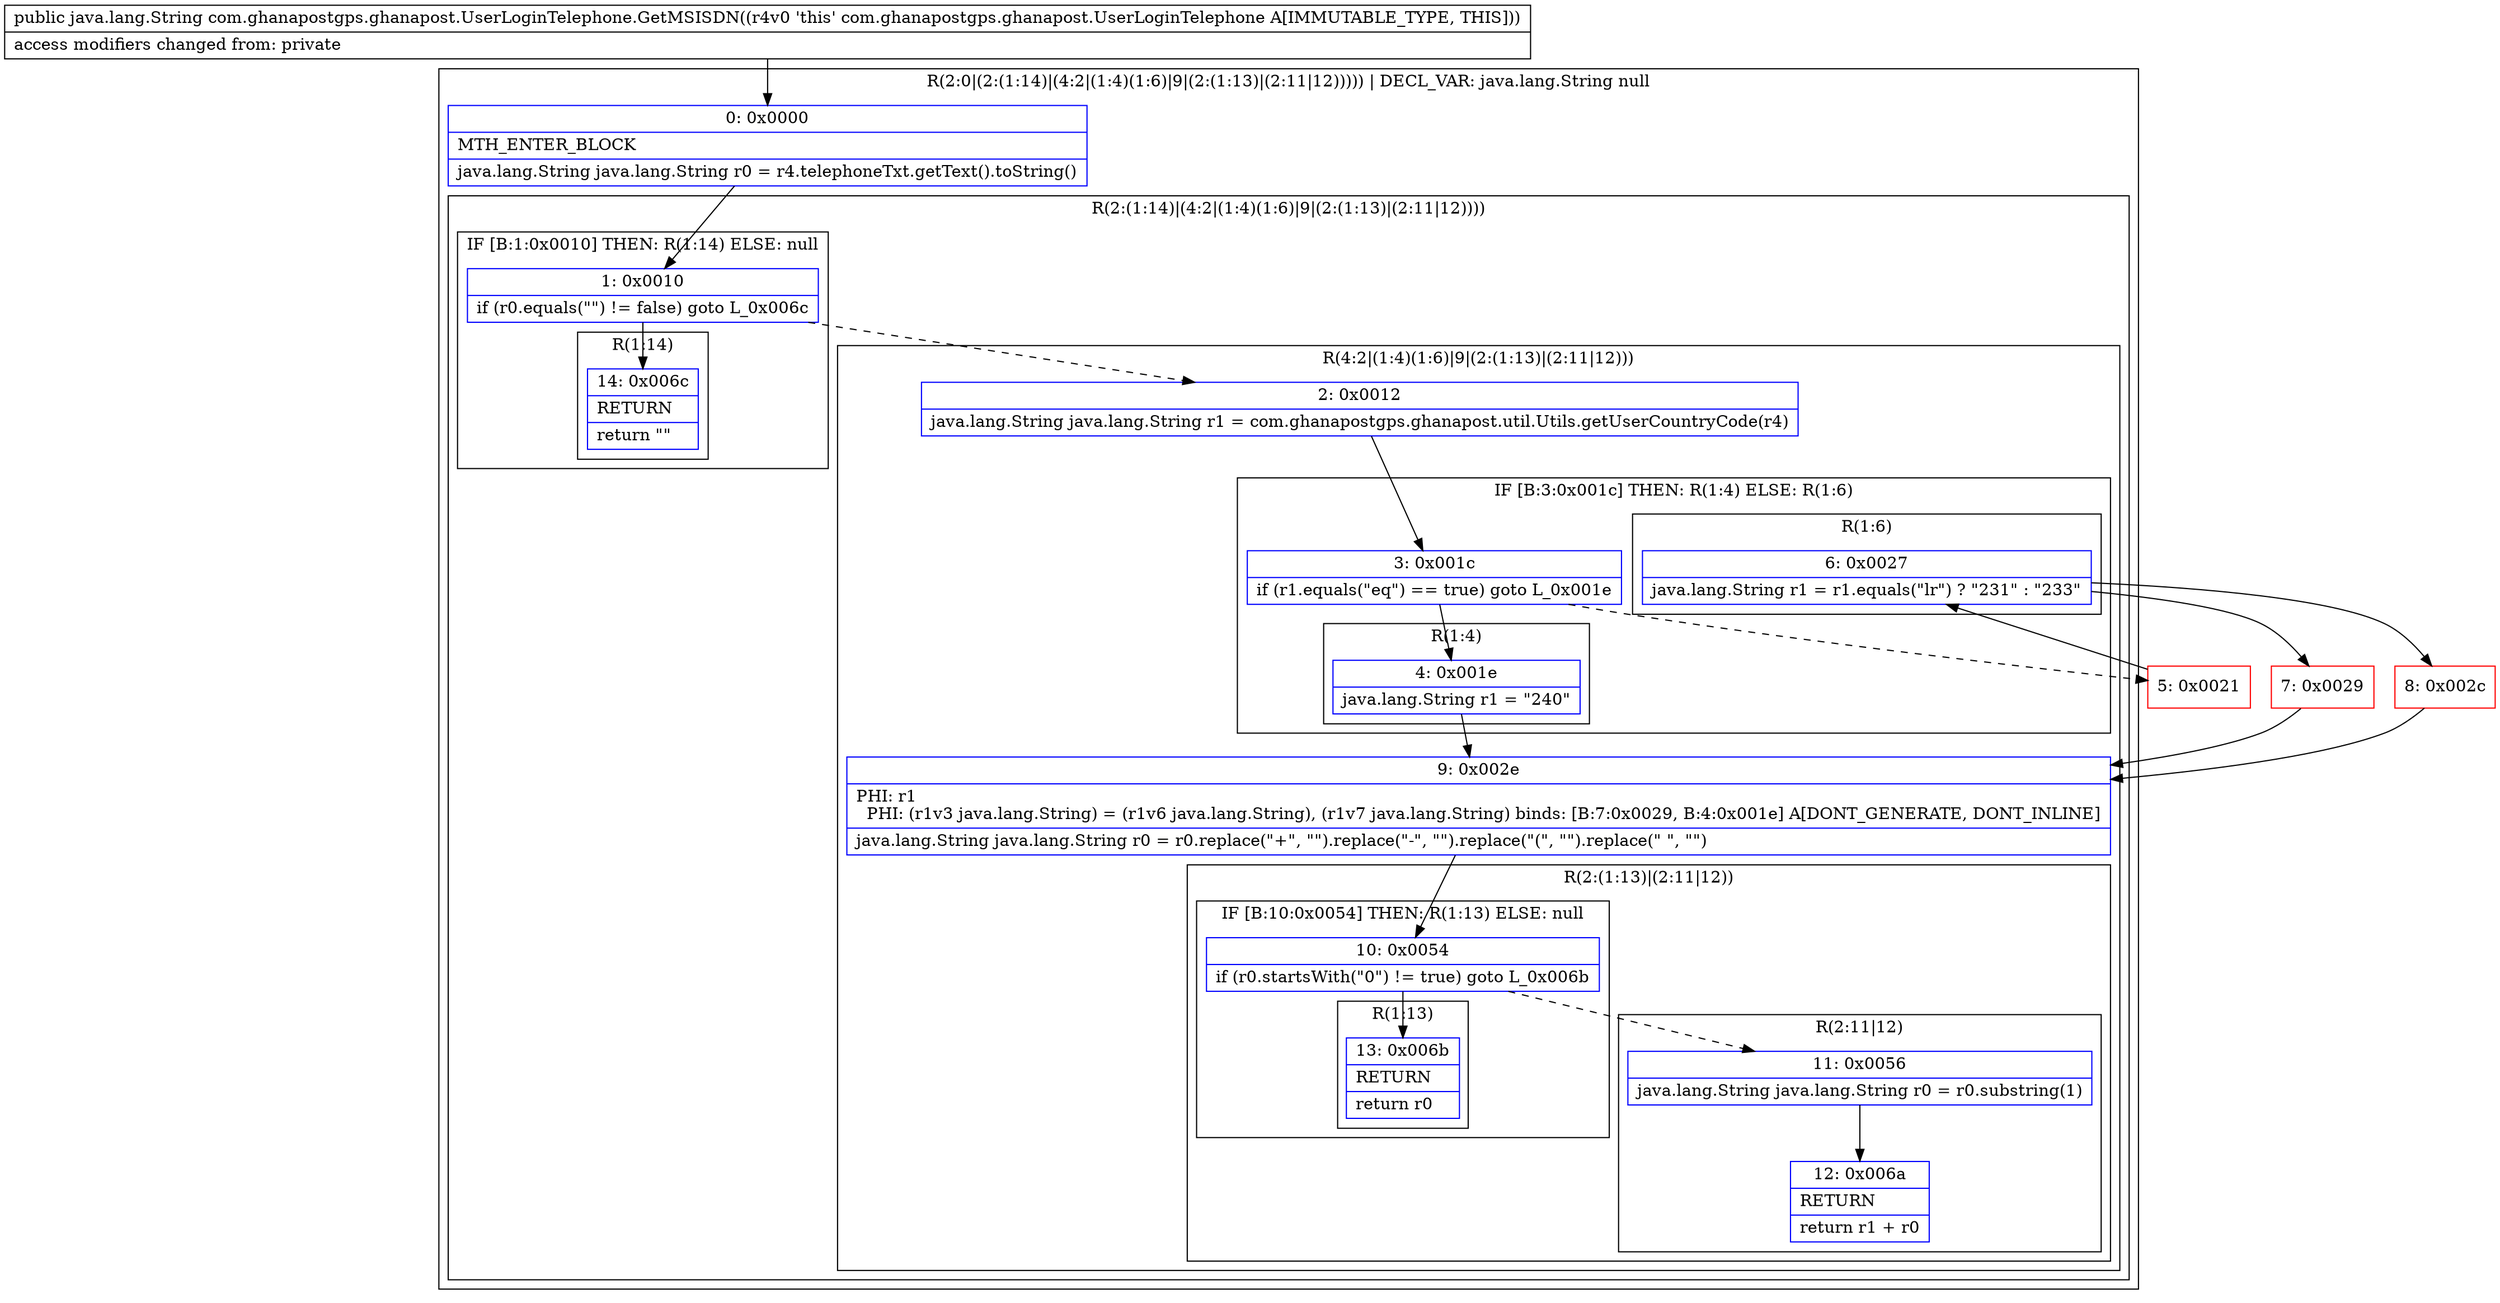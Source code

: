 digraph "CFG forcom.ghanapostgps.ghanapost.UserLoginTelephone.GetMSISDN()Ljava\/lang\/String;" {
subgraph cluster_Region_1461645781 {
label = "R(2:0|(2:(1:14)|(4:2|(1:4)(1:6)|9|(2:(1:13)|(2:11|12))))) | DECL_VAR: java.lang.String null\l";
node [shape=record,color=blue];
Node_0 [shape=record,label="{0\:\ 0x0000|MTH_ENTER_BLOCK\l|java.lang.String java.lang.String r0 = r4.telephoneTxt.getText().toString()\l}"];
subgraph cluster_Region_1425789732 {
label = "R(2:(1:14)|(4:2|(1:4)(1:6)|9|(2:(1:13)|(2:11|12))))";
node [shape=record,color=blue];
subgraph cluster_IfRegion_42103231 {
label = "IF [B:1:0x0010] THEN: R(1:14) ELSE: null";
node [shape=record,color=blue];
Node_1 [shape=record,label="{1\:\ 0x0010|if (r0.equals(\"\") != false) goto L_0x006c\l}"];
subgraph cluster_Region_74821005 {
label = "R(1:14)";
node [shape=record,color=blue];
Node_14 [shape=record,label="{14\:\ 0x006c|RETURN\l|return \"\"\l}"];
}
}
subgraph cluster_Region_251492211 {
label = "R(4:2|(1:4)(1:6)|9|(2:(1:13)|(2:11|12)))";
node [shape=record,color=blue];
Node_2 [shape=record,label="{2\:\ 0x0012|java.lang.String java.lang.String r1 = com.ghanapostgps.ghanapost.util.Utils.getUserCountryCode(r4)\l}"];
subgraph cluster_IfRegion_404431652 {
label = "IF [B:3:0x001c] THEN: R(1:4) ELSE: R(1:6)";
node [shape=record,color=blue];
Node_3 [shape=record,label="{3\:\ 0x001c|if (r1.equals(\"eq\") == true) goto L_0x001e\l}"];
subgraph cluster_Region_699758744 {
label = "R(1:4)";
node [shape=record,color=blue];
Node_4 [shape=record,label="{4\:\ 0x001e|java.lang.String r1 = \"240\"\l}"];
}
subgraph cluster_Region_942406059 {
label = "R(1:6)";
node [shape=record,color=blue];
Node_6 [shape=record,label="{6\:\ 0x0027|java.lang.String r1 = r1.equals(\"lr\") ? \"231\" : \"233\"\l}"];
}
}
Node_9 [shape=record,label="{9\:\ 0x002e|PHI: r1 \l  PHI: (r1v3 java.lang.String) = (r1v6 java.lang.String), (r1v7 java.lang.String) binds: [B:7:0x0029, B:4:0x001e] A[DONT_GENERATE, DONT_INLINE]\l|java.lang.String java.lang.String r0 = r0.replace(\"+\", \"\").replace(\"\-\", \"\").replace(\"(\", \"\").replace(\" \", \"\")\l}"];
subgraph cluster_Region_489040755 {
label = "R(2:(1:13)|(2:11|12))";
node [shape=record,color=blue];
subgraph cluster_IfRegion_1284949042 {
label = "IF [B:10:0x0054] THEN: R(1:13) ELSE: null";
node [shape=record,color=blue];
Node_10 [shape=record,label="{10\:\ 0x0054|if (r0.startsWith(\"0\") != true) goto L_0x006b\l}"];
subgraph cluster_Region_232119431 {
label = "R(1:13)";
node [shape=record,color=blue];
Node_13 [shape=record,label="{13\:\ 0x006b|RETURN\l|return r0\l}"];
}
}
subgraph cluster_Region_1783925303 {
label = "R(2:11|12)";
node [shape=record,color=blue];
Node_11 [shape=record,label="{11\:\ 0x0056|java.lang.String java.lang.String r0 = r0.substring(1)\l}"];
Node_12 [shape=record,label="{12\:\ 0x006a|RETURN\l|return r1 + r0\l}"];
}
}
}
}
}
Node_5 [shape=record,color=red,label="{5\:\ 0x0021}"];
Node_7 [shape=record,color=red,label="{7\:\ 0x0029}"];
Node_8 [shape=record,color=red,label="{8\:\ 0x002c}"];
MethodNode[shape=record,label="{public java.lang.String com.ghanapostgps.ghanapost.UserLoginTelephone.GetMSISDN((r4v0 'this' com.ghanapostgps.ghanapost.UserLoginTelephone A[IMMUTABLE_TYPE, THIS]))  | access modifiers changed from: private\l}"];
MethodNode -> Node_0;
Node_0 -> Node_1;
Node_1 -> Node_2[style=dashed];
Node_1 -> Node_14;
Node_2 -> Node_3;
Node_3 -> Node_4;
Node_3 -> Node_5[style=dashed];
Node_4 -> Node_9;
Node_6 -> Node_7;
Node_6 -> Node_8;
Node_9 -> Node_10;
Node_10 -> Node_11[style=dashed];
Node_10 -> Node_13;
Node_11 -> Node_12;
Node_5 -> Node_6;
Node_7 -> Node_9;
Node_8 -> Node_9;
}

